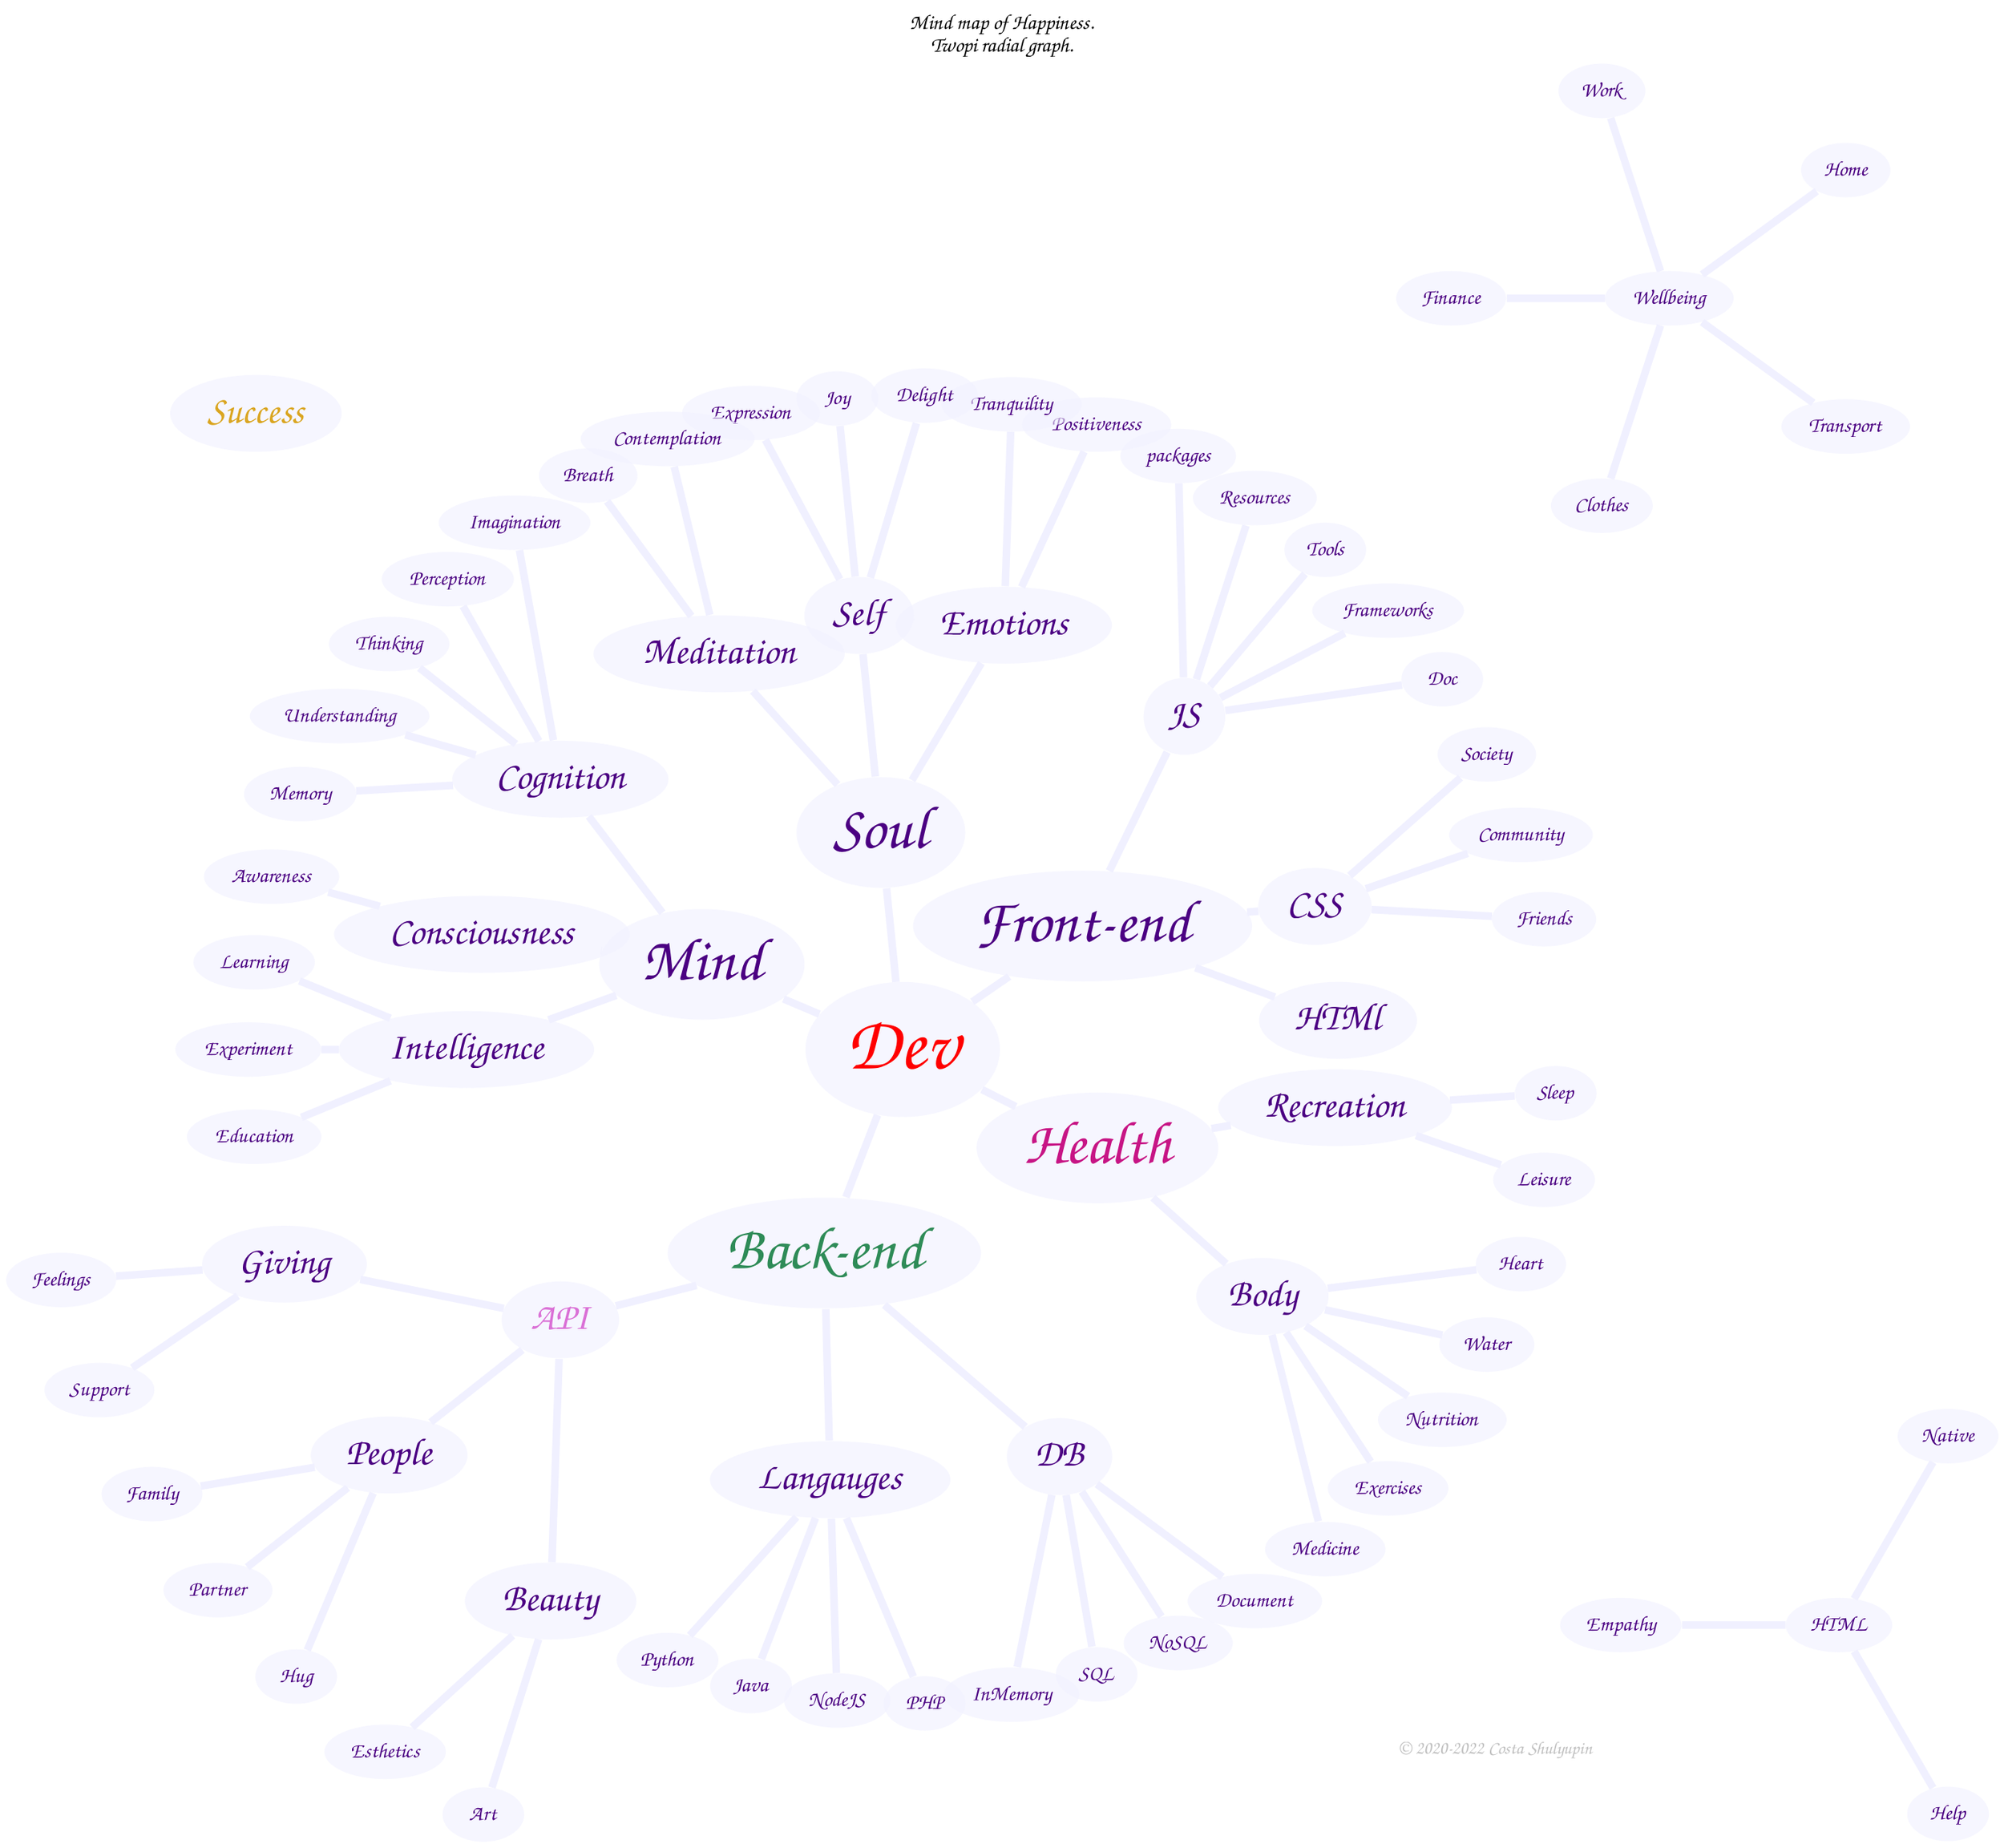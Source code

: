 // http://magjac.com/graphviz-visual-editor/
// https://graphviz.org/Gallery/twopi/happiness.html

graph happiness {
	labelloc="t"
	label="Mind map of Happiness.\nTwopi radial graph."
	fontname="URW Chancery L, Apple Chancery, Comic Sans MS, cursive"
	layout=twopi; graph [ranksep=2];
	edge [penwidth=5 color="#f0f0ff"]
	node [fontname="URW Chancery L, Apple Chancery, Comic Sans MS, cursive"]
	node [style="filled" penwidth=0 fillcolor="#f0f0ffA0" fontcolor=indigo]
	Dev [fontsize=50 fontcolor=red URL="https://en.wikipedia.org/wiki/Category:Happiness"]
	node [fontsize=40]
	Dev -- {
		FrontEnd
		Soul
		Mind
		BackEnd
		Health
	}
	
	Health [fontcolor=mediumvioletred]
	node [fontsize=25]
	API [fontcolor=orchid URL="https://en.wikipedia.org/wiki/Category:Love"]
	API -- {
		Giving
		People
		Beauty
	}
	Success [fontcolor=goldenrod]
	BackEnd [fontcolor=seagreen, label="Back-end"]
	BackEnd -- {
		ServerSideLanguage
		API
		DB
	}
	FrontEnd [URL="",label="Front-end"]
	FrontEnd -- {
		HTMl
		CSS
		JS
	}
	Health -- {
		Body
		Recreation
	}
	Mind [URL="https://en.wikipedia.org/wiki/Category:Mind"]
	Mind -- {
		Cognition
		Consciousness
		Intelligence
	}
	Soul [URL="https://en.wikipedia.org/wiki/Soul"]
	Soul -- {
		Emotions
		Self
		Meditation
	}
	node [fontsize=""]
	Beauty -- {
		Esthetics
		Art
	}
	People -- {
		Family
		Partner
		Hug
	}
	Giving -- {
		Feelings
		Support
	}
	Self -- {
		Delight
		Joy
		Expression 
	}
	DB -- {
		InMemory
		SQL
		NoSQL
		Document
	}
	Recreation -- {
		Leisure
		Sleep
	}
	Emotions [URL="https://en.wikipedia.org/wiki/Soul"]
	Emotions -- {
		Positiveness Tranquility
	}
	Self -- Emotions [weight=10 penwidth=1 style=dotted constraint=false]
	Body -- {
		Medicine Exercises Nutrition Water Heart
	}
	Wellbeing -- {
		Home Work Finance Clothes Transport
	}
	CSS -- {
		Friends Community Society
	}
	JS -- {
		Doc
		Frameworks
		Tools
		Resources
		packages
	}
	HTML -- {
		Native
		Empathy
		Help
	}
	Consciousness -- {
		Awareness
	}
	Meditation -- {
		Contemplation Breath
	}
	Cognition -- {
		Imagination
		Perception
		Thinking
		Understanding
		Memory
	}
	Intelligence -- {
		Learning
		Experiment
		Education
	}
	ServerSideLanguage[label="Langauges"]
	ServerSideLanguage -- {
		Python
		Java
		NodeJS
		PHP
	}
	c [label="© 2020-2022 Costa Shulyupin" fontsize=12 shape=plain style="" fontcolor=gray]
}